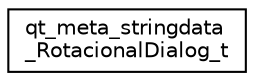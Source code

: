 digraph "Graphical Class Hierarchy"
{
  edge [fontname="Helvetica",fontsize="10",labelfontname="Helvetica",labelfontsize="10"];
  node [fontname="Helvetica",fontsize="10",shape=record];
  rankdir="LR";
  Node1 [label="qt_meta_stringdata\l_RotacionalDialog_t",height=0.2,width=0.4,color="black", fillcolor="white", style="filled",URL="$structqt__meta__stringdata___rotacional_dialog__t.html"];
}
